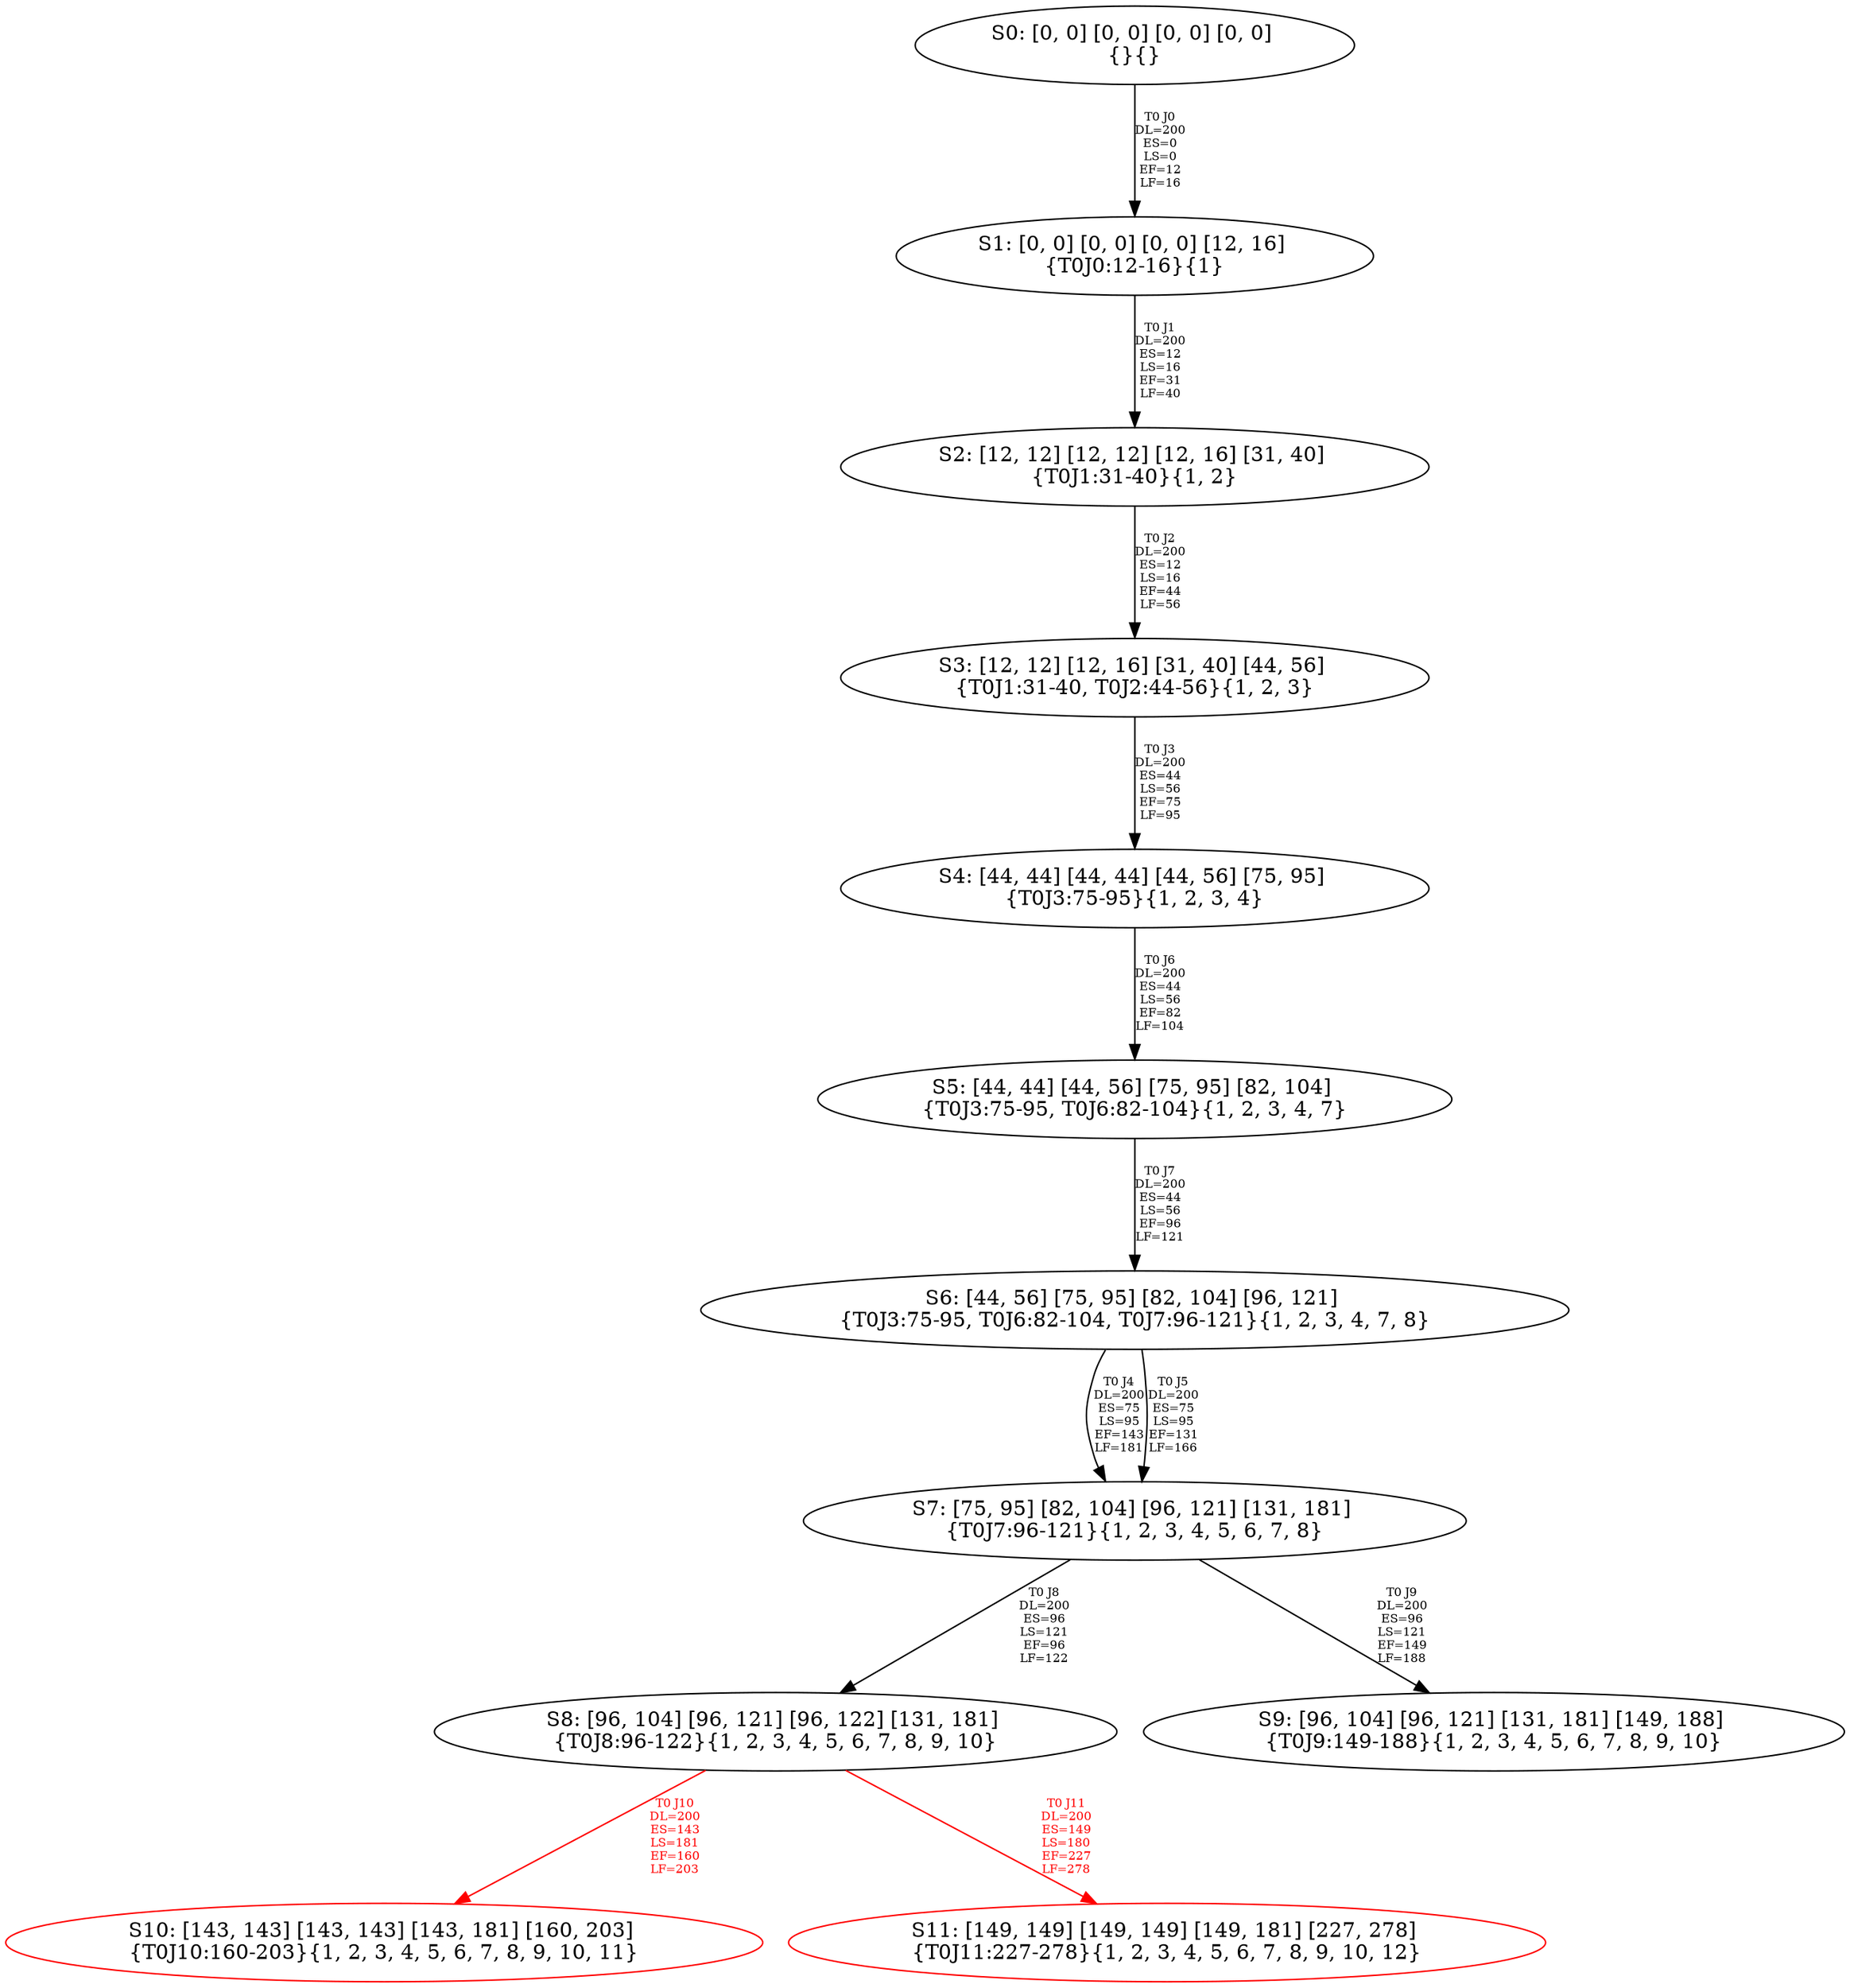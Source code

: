 digraph {
	S0[label="S0: [0, 0] [0, 0] [0, 0] [0, 0] \n{}{}"];
	S1[label="S1: [0, 0] [0, 0] [0, 0] [12, 16] \n{T0J0:12-16}{1}"];
	S2[label="S2: [12, 12] [12, 12] [12, 16] [31, 40] \n{T0J1:31-40}{1, 2}"];
	S3[label="S3: [12, 12] [12, 16] [31, 40] [44, 56] \n{T0J1:31-40, T0J2:44-56}{1, 2, 3}"];
	S4[label="S4: [44, 44] [44, 44] [44, 56] [75, 95] \n{T0J3:75-95}{1, 2, 3, 4}"];
	S5[label="S5: [44, 44] [44, 56] [75, 95] [82, 104] \n{T0J3:75-95, T0J6:82-104}{1, 2, 3, 4, 7}"];
	S6[label="S6: [44, 56] [75, 95] [82, 104] [96, 121] \n{T0J3:75-95, T0J6:82-104, T0J7:96-121}{1, 2, 3, 4, 7, 8}"];
	S7[label="S7: [75, 95] [82, 104] [96, 121] [131, 181] \n{T0J7:96-121}{1, 2, 3, 4, 5, 6, 7, 8}"];
	S8[label="S8: [96, 104] [96, 121] [96, 122] [131, 181] \n{T0J8:96-122}{1, 2, 3, 4, 5, 6, 7, 8, 9, 10}"];
	S9[label="S9: [96, 104] [96, 121] [131, 181] [149, 188] \n{T0J9:149-188}{1, 2, 3, 4, 5, 6, 7, 8, 9, 10}"];
	S10[label="S10: [143, 143] [143, 143] [143, 181] [160, 203] \n{T0J10:160-203}{1, 2, 3, 4, 5, 6, 7, 8, 9, 10, 11}"];
	S11[label="S11: [149, 149] [149, 149] [149, 181] [227, 278] \n{T0J11:227-278}{1, 2, 3, 4, 5, 6, 7, 8, 9, 10, 12}"];
	S0 -> S1[label="T0 J0\nDL=200\nES=0\nLS=0\nEF=12\nLF=16",fontsize=8];
	S1 -> S2[label="T0 J1\nDL=200\nES=12\nLS=16\nEF=31\nLF=40",fontsize=8];
	S2 -> S3[label="T0 J2\nDL=200\nES=12\nLS=16\nEF=44\nLF=56",fontsize=8];
	S3 -> S4[label="T0 J3\nDL=200\nES=44\nLS=56\nEF=75\nLF=95",fontsize=8];
	S4 -> S5[label="T0 J6\nDL=200\nES=44\nLS=56\nEF=82\nLF=104",fontsize=8];
	S5 -> S6[label="T0 J7\nDL=200\nES=44\nLS=56\nEF=96\nLF=121",fontsize=8];
	S6 -> S7[label="T0 J4\nDL=200\nES=75\nLS=95\nEF=143\nLF=181",fontsize=8];
	S6 -> S7[label="T0 J5\nDL=200\nES=75\nLS=95\nEF=131\nLF=166",fontsize=8];
	S7 -> S8[label="T0 J8\nDL=200\nES=96\nLS=121\nEF=96\nLF=122",fontsize=8];
	S7 -> S9[label="T0 J9\nDL=200\nES=96\nLS=121\nEF=149\nLF=188",fontsize=8];
	S8 -> S10[label="T0 J10\nDL=200\nES=143\nLS=181\nEF=160\nLF=203",color=Red,fontcolor=Red,fontsize=8];
S10[color=Red];
	S8 -> S11[label="T0 J11\nDL=200\nES=149\nLS=180\nEF=227\nLF=278",color=Red,fontcolor=Red,fontsize=8];
S11[color=Red];
}
